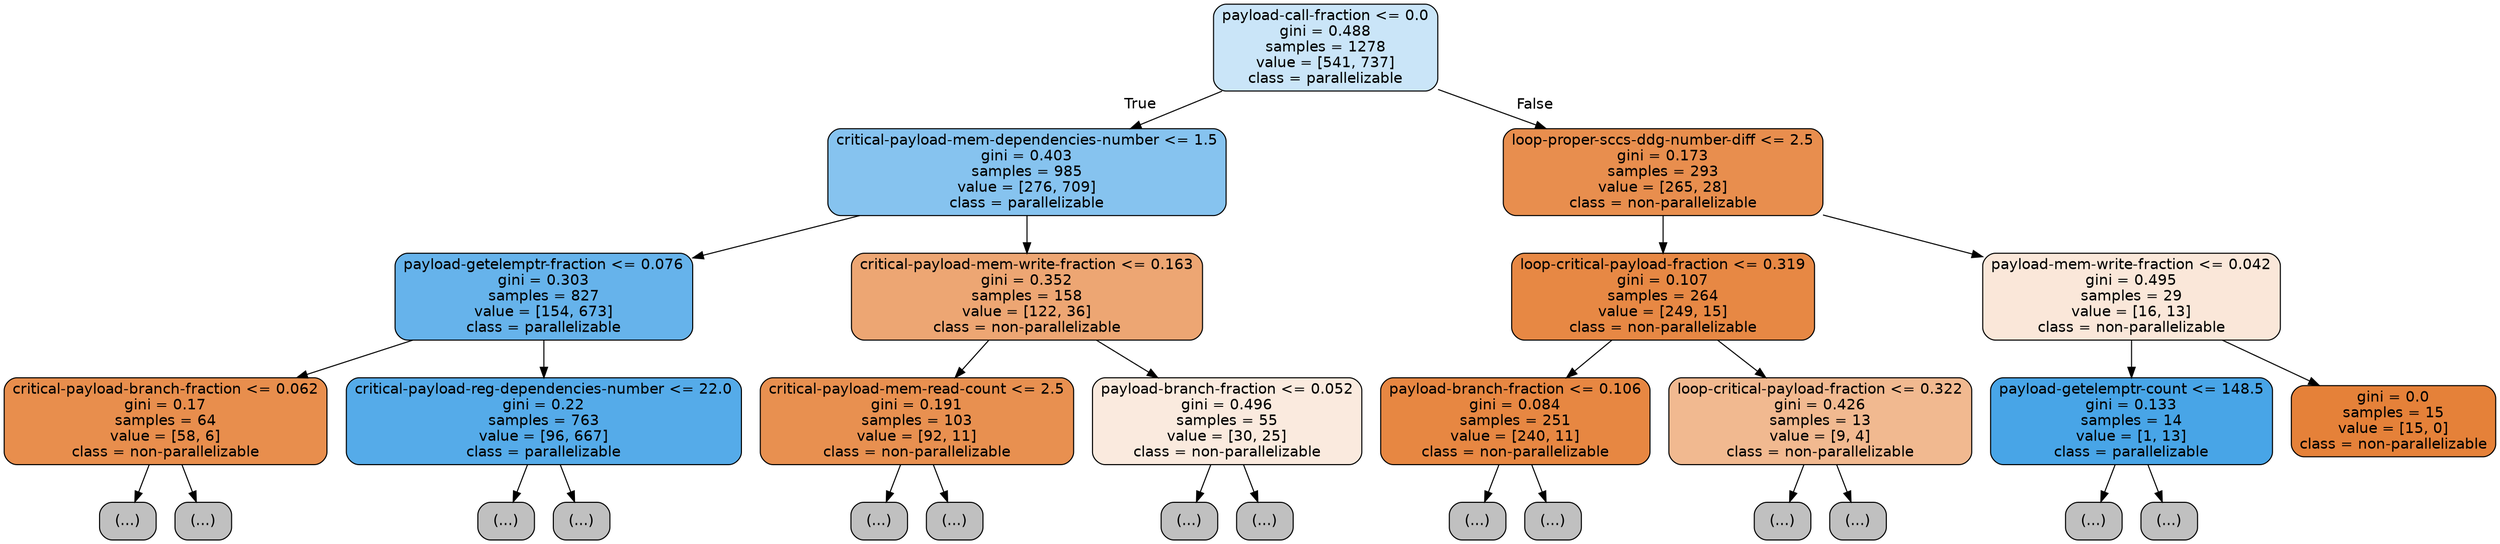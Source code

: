 digraph Tree {
node [shape=box, style="filled, rounded", color="black", fontname=helvetica] ;
edge [fontname=helvetica] ;
0 [label="payload-call-fraction <= 0.0\ngini = 0.488\nsamples = 1278\nvalue = [541, 737]\nclass = parallelizable", fillcolor="#399de544"] ;
1 [label="critical-payload-mem-dependencies-number <= 1.5\ngini = 0.403\nsamples = 985\nvalue = [276, 709]\nclass = parallelizable", fillcolor="#399de59c"] ;
0 -> 1 [labeldistance=2.5, labelangle=45, headlabel="True"] ;
2 [label="payload-getelemptr-fraction <= 0.076\ngini = 0.303\nsamples = 827\nvalue = [154, 673]\nclass = parallelizable", fillcolor="#399de5c5"] ;
1 -> 2 ;
3 [label="critical-payload-branch-fraction <= 0.062\ngini = 0.17\nsamples = 64\nvalue = [58, 6]\nclass = non-parallelizable", fillcolor="#e58139e5"] ;
2 -> 3 ;
4 [label="(...)", fillcolor="#C0C0C0"] ;
3 -> 4 ;
7 [label="(...)", fillcolor="#C0C0C0"] ;
3 -> 7 ;
16 [label="critical-payload-reg-dependencies-number <= 22.0\ngini = 0.22\nsamples = 763\nvalue = [96, 667]\nclass = parallelizable", fillcolor="#399de5da"] ;
2 -> 16 ;
17 [label="(...)", fillcolor="#C0C0C0"] ;
16 -> 17 ;
136 [label="(...)", fillcolor="#C0C0C0"] ;
16 -> 136 ;
141 [label="critical-payload-mem-write-fraction <= 0.163\ngini = 0.352\nsamples = 158\nvalue = [122, 36]\nclass = non-parallelizable", fillcolor="#e58139b4"] ;
1 -> 141 ;
142 [label="critical-payload-mem-read-count <= 2.5\ngini = 0.191\nsamples = 103\nvalue = [92, 11]\nclass = non-parallelizable", fillcolor="#e58139e1"] ;
141 -> 142 ;
143 [label="(...)", fillcolor="#C0C0C0"] ;
142 -> 143 ;
152 [label="(...)", fillcolor="#C0C0C0"] ;
142 -> 152 ;
157 [label="payload-branch-fraction <= 0.052\ngini = 0.496\nsamples = 55\nvalue = [30, 25]\nclass = non-parallelizable", fillcolor="#e581392a"] ;
141 -> 157 ;
158 [label="(...)", fillcolor="#C0C0C0"] ;
157 -> 158 ;
163 [label="(...)", fillcolor="#C0C0C0"] ;
157 -> 163 ;
186 [label="loop-proper-sccs-ddg-number-diff <= 2.5\ngini = 0.173\nsamples = 293\nvalue = [265, 28]\nclass = non-parallelizable", fillcolor="#e58139e4"] ;
0 -> 186 [labeldistance=2.5, labelangle=-45, headlabel="False"] ;
187 [label="loop-critical-payload-fraction <= 0.319\ngini = 0.107\nsamples = 264\nvalue = [249, 15]\nclass = non-parallelizable", fillcolor="#e58139f0"] ;
186 -> 187 ;
188 [label="payload-branch-fraction <= 0.106\ngini = 0.084\nsamples = 251\nvalue = [240, 11]\nclass = non-parallelizable", fillcolor="#e58139f3"] ;
187 -> 188 ;
189 [label="(...)", fillcolor="#C0C0C0"] ;
188 -> 189 ;
200 [label="(...)", fillcolor="#C0C0C0"] ;
188 -> 200 ;
209 [label="loop-critical-payload-fraction <= 0.322\ngini = 0.426\nsamples = 13\nvalue = [9, 4]\nclass = non-parallelizable", fillcolor="#e581398e"] ;
187 -> 209 ;
210 [label="(...)", fillcolor="#C0C0C0"] ;
209 -> 210 ;
211 [label="(...)", fillcolor="#C0C0C0"] ;
209 -> 211 ;
212 [label="payload-mem-write-fraction <= 0.042\ngini = 0.495\nsamples = 29\nvalue = [16, 13]\nclass = non-parallelizable", fillcolor="#e5813930"] ;
186 -> 212 ;
213 [label="payload-getelemptr-count <= 148.5\ngini = 0.133\nsamples = 14\nvalue = [1, 13]\nclass = parallelizable", fillcolor="#399de5eb"] ;
212 -> 213 ;
214 [label="(...)", fillcolor="#C0C0C0"] ;
213 -> 214 ;
215 [label="(...)", fillcolor="#C0C0C0"] ;
213 -> 215 ;
216 [label="gini = 0.0\nsamples = 15\nvalue = [15, 0]\nclass = non-parallelizable", fillcolor="#e58139ff"] ;
212 -> 216 ;
}